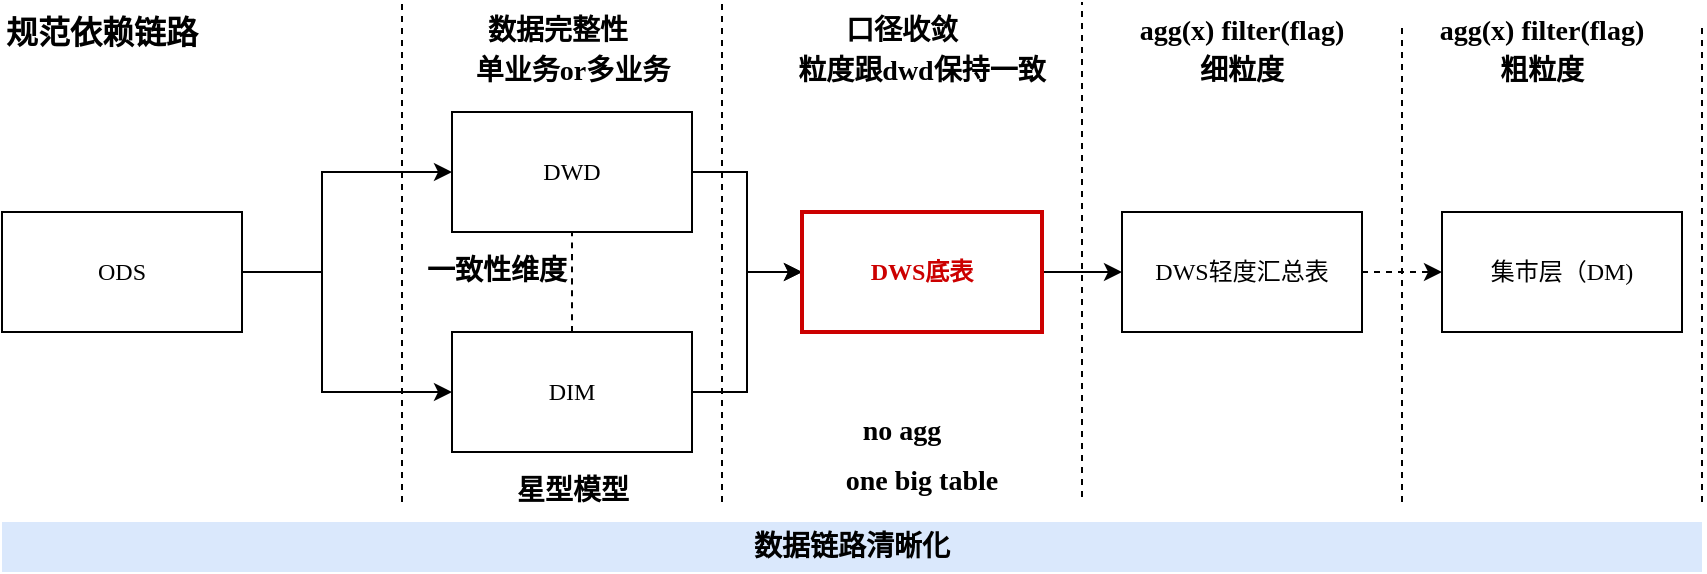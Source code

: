 <mxfile version="21.0.2" type="github">
  <diagram name="第 1 页" id="MpJJtZff5AQATM6ygYIF">
    <mxGraphModel dx="797" dy="411" grid="1" gridSize="10" guides="1" tooltips="1" connect="1" arrows="1" fold="1" page="1" pageScale="1" pageWidth="827" pageHeight="1169" math="0" shadow="0">
      <root>
        <mxCell id="0" />
        <mxCell id="1" parent="0" />
        <mxCell id="arTTNSpRISgWZkCejGCT-1" style="edgeStyle=orthogonalEdgeStyle;rounded=0;orthogonalLoop=1;jettySize=auto;html=1;exitX=1;exitY=0.5;exitDx=0;exitDy=0;fontFamily=微软雅黑;" parent="1" source="arTTNSpRISgWZkCejGCT-3" target="arTTNSpRISgWZkCejGCT-5" edge="1">
          <mxGeometry relative="1" as="geometry">
            <Array as="points">
              <mxPoint x="230" y="545" />
              <mxPoint x="230" y="495" />
            </Array>
          </mxGeometry>
        </mxCell>
        <mxCell id="arTTNSpRISgWZkCejGCT-2" style="edgeStyle=orthogonalEdgeStyle;rounded=0;orthogonalLoop=1;jettySize=auto;html=1;exitX=1;exitY=0.5;exitDx=0;exitDy=0;fontFamily=微软雅黑;" parent="1" source="arTTNSpRISgWZkCejGCT-3" target="arTTNSpRISgWZkCejGCT-7" edge="1">
          <mxGeometry relative="1" as="geometry">
            <Array as="points">
              <mxPoint x="230" y="545" />
              <mxPoint x="230" y="605" />
            </Array>
          </mxGeometry>
        </mxCell>
        <mxCell id="arTTNSpRISgWZkCejGCT-3" value="ODS" style="rounded=0;whiteSpace=wrap;html=1;fontFamily=微软雅黑;" parent="1" diagramCategory="general" diagramName="Rectangle" vertex="1">
          <mxGeometry x="70" y="515" width="120" height="60" as="geometry" />
        </mxCell>
        <mxCell id="arTTNSpRISgWZkCejGCT-4" style="edgeStyle=orthogonalEdgeStyle;rounded=0;orthogonalLoop=1;jettySize=auto;html=1;exitX=1;exitY=0.5;exitDx=0;exitDy=0;entryX=0;entryY=0.5;entryDx=0;entryDy=0;fontFamily=微软雅黑;" parent="1" source="arTTNSpRISgWZkCejGCT-5" target="arTTNSpRISgWZkCejGCT-12" edge="1">
          <mxGeometry relative="1" as="geometry" />
        </mxCell>
        <mxCell id="arTTNSpRISgWZkCejGCT-5" value="DWD" style="rounded=0;whiteSpace=wrap;html=1;fontFamily=微软雅黑;" parent="1" diagramCategory="general" diagramName="Rectangle" vertex="1">
          <mxGeometry x="295" y="465" width="120" height="60" as="geometry" />
        </mxCell>
        <mxCell id="arTTNSpRISgWZkCejGCT-7" value="DIM" style="rounded=0;whiteSpace=wrap;html=1;fontFamily=微软雅黑;" parent="1" diagramCategory="general" diagramName="Rectangle" vertex="1">
          <mxGeometry x="295" y="575" width="120" height="60" as="geometry" />
        </mxCell>
        <mxCell id="arTTNSpRISgWZkCejGCT-9" value="集市层（DM)" style="rounded=0;whiteSpace=wrap;html=1;fontFamily=微软雅黑;" parent="1" diagramCategory="general" diagramName="Rectangle" vertex="1">
          <mxGeometry x="790" y="515" width="120" height="60" as="geometry" />
        </mxCell>
        <mxCell id="arTTNSpRISgWZkCejGCT-10" style="edgeStyle=orthogonalEdgeStyle;rounded=0;orthogonalLoop=1;jettySize=auto;html=1;exitX=1;exitY=0.5;exitDx=0;exitDy=0;entryX=0;entryY=0.5;entryDx=0;entryDy=0;fontFamily=微软雅黑;" parent="1" source="arTTNSpRISgWZkCejGCT-7" target="arTTNSpRISgWZkCejGCT-12" edge="1">
          <mxGeometry relative="1" as="geometry" />
        </mxCell>
        <mxCell id="arTTNSpRISgWZkCejGCT-11" value="&lt;b&gt;&lt;font style=&quot;font-size: 16px;&quot;&gt;规范依赖链路&lt;/font&gt;&lt;/b&gt;" style="text;html=1;strokeColor=none;fillColor=none;align=center;verticalAlign=middle;whiteSpace=wrap;rounded=0;fontFamily=微软雅黑;" parent="1" diagramCategory="general" diagramName="text" vertex="1">
          <mxGeometry x="70" y="415" width="100" height="20" as="geometry" />
        </mxCell>
        <mxCell id="arTTNSpRISgWZkCejGCT-18" style="edgeStyle=orthogonalEdgeStyle;rounded=0;orthogonalLoop=1;jettySize=auto;html=1;exitX=1;exitY=0.5;exitDx=0;exitDy=0;entryX=0;entryY=0.5;entryDx=0;entryDy=0;fontSize=16;fontFamily=微软雅黑;" parent="1" source="arTTNSpRISgWZkCejGCT-12" target="arTTNSpRISgWZkCejGCT-17" edge="1">
          <mxGeometry relative="1" as="geometry" />
        </mxCell>
        <mxCell id="arTTNSpRISgWZkCejGCT-12" value="&lt;b&gt;&lt;font color=&quot;#cc0000&quot;&gt;DWS底表&lt;/font&gt;&lt;/b&gt;" style="rounded=0;whiteSpace=wrap;html=1;strokeColor=#CC0000;strokeWidth=2;fontFamily=微软雅黑;" parent="1" diagramCategory="general" diagramName="Rectangle" vertex="1">
          <mxGeometry x="470" y="515" width="120" height="60" as="geometry" />
        </mxCell>
        <mxCell id="arTTNSpRISgWZkCejGCT-14" value="" style="endArrow=none;dashed=1;html=1;rounded=0;fontSize=16;fontFamily=微软雅黑;" parent="1" edge="1">
          <mxGeometry width="50" height="50" relative="1" as="geometry">
            <mxPoint x="270" y="660" as="sourcePoint" />
            <mxPoint x="270" y="410" as="targetPoint" />
          </mxGeometry>
        </mxCell>
        <mxCell id="arTTNSpRISgWZkCejGCT-15" value="" style="endArrow=none;dashed=1;html=1;rounded=0;fontSize=16;fontFamily=微软雅黑;" parent="1" edge="1">
          <mxGeometry width="50" height="50" relative="1" as="geometry">
            <mxPoint x="430" y="660" as="sourcePoint" />
            <mxPoint x="430" y="410" as="targetPoint" />
          </mxGeometry>
        </mxCell>
        <mxCell id="arTTNSpRISgWZkCejGCT-16" value="" style="endArrow=none;dashed=1;html=1;rounded=0;fontSize=16;exitX=1;exitY=0.75;exitDx=0;exitDy=0;fontFamily=微软雅黑;" parent="1" source="arTTNSpRISgWZkCejGCT-23" edge="1">
          <mxGeometry width="50" height="50" relative="1" as="geometry">
            <mxPoint x="610" y="720" as="sourcePoint" />
            <mxPoint x="610" y="410" as="targetPoint" />
          </mxGeometry>
        </mxCell>
        <mxCell id="arTTNSpRISgWZkCejGCT-19" style="edgeStyle=orthogonalEdgeStyle;rounded=0;orthogonalLoop=1;jettySize=auto;html=1;exitX=1;exitY=0.5;exitDx=0;exitDy=0;entryX=0;entryY=0.5;entryDx=0;entryDy=0;fontSize=16;dashed=1;fontFamily=微软雅黑;" parent="1" source="arTTNSpRISgWZkCejGCT-17" target="arTTNSpRISgWZkCejGCT-9" edge="1">
          <mxGeometry relative="1" as="geometry" />
        </mxCell>
        <mxCell id="arTTNSpRISgWZkCejGCT-17" value="DWS轻度汇总表" style="rounded=0;whiteSpace=wrap;html=1;fontFamily=微软雅黑;" parent="1" diagramCategory="general" diagramName="Rectangle" vertex="1">
          <mxGeometry x="630" y="515" width="120" height="60" as="geometry" />
        </mxCell>
        <mxCell id="arTTNSpRISgWZkCejGCT-20" value="" style="endArrow=none;dashed=1;html=1;rounded=0;fontSize=16;fontFamily=微软雅黑;" parent="1" edge="1">
          <mxGeometry width="50" height="50" relative="1" as="geometry">
            <mxPoint x="770" y="660" as="sourcePoint" />
            <mxPoint x="770" y="420" as="targetPoint" />
          </mxGeometry>
        </mxCell>
        <mxCell id="arTTNSpRISgWZkCejGCT-22" value="口径收敛" style="text;html=1;strokeColor=none;fillColor=none;align=center;verticalAlign=middle;whiteSpace=wrap;rounded=0;fontSize=14;fontStyle=1;fontFamily=微软雅黑;" parent="1" vertex="1">
          <mxGeometry x="440" y="410" width="160" height="30" as="geometry" />
        </mxCell>
        <mxCell id="arTTNSpRISgWZkCejGCT-23" value="one big table" style="text;html=1;strokeColor=none;fillColor=none;align=center;verticalAlign=middle;whiteSpace=wrap;rounded=0;fontSize=14;fontStyle=1;fontFamily=微软雅黑;" parent="1" vertex="1">
          <mxGeometry x="450" y="635" width="160" height="30" as="geometry" />
        </mxCell>
        <mxCell id="arTTNSpRISgWZkCejGCT-24" value="星型模型" style="text;html=1;strokeColor=none;fillColor=none;align=center;verticalAlign=middle;whiteSpace=wrap;rounded=0;fontSize=14;fontStyle=1;fontFamily=微软雅黑;" parent="1" vertex="1">
          <mxGeometry x="287.5" y="640" width="135" height="30" as="geometry" />
        </mxCell>
        <mxCell id="arTTNSpRISgWZkCejGCT-25" value="粒度跟dwd保持一致" style="text;html=1;strokeColor=none;fillColor=none;align=center;verticalAlign=middle;whiteSpace=wrap;rounded=0;fontSize=14;fontStyle=1;fontFamily=微软雅黑;" parent="1" vertex="1">
          <mxGeometry x="450" y="430" width="160" height="30" as="geometry" />
        </mxCell>
        <mxCell id="arTTNSpRISgWZkCejGCT-26" value="agg(x) filter(flag)" style="text;html=1;strokeColor=none;fillColor=none;align=center;verticalAlign=middle;whiteSpace=wrap;rounded=0;fontSize=14;fontStyle=1;fontFamily=微软雅黑;" parent="1" vertex="1">
          <mxGeometry x="620" y="410" width="140" height="30" as="geometry" />
        </mxCell>
        <mxCell id="arTTNSpRISgWZkCejGCT-27" value="" style="endArrow=none;dashed=1;html=1;rounded=0;fontSize=16;fontFamily=微软雅黑;" parent="1" edge="1">
          <mxGeometry width="50" height="50" relative="1" as="geometry">
            <mxPoint x="920" y="660" as="sourcePoint" />
            <mxPoint x="920" y="420" as="targetPoint" />
          </mxGeometry>
        </mxCell>
        <mxCell id="arTTNSpRISgWZkCejGCT-28" value="单业务or多业务" style="text;html=1;strokeColor=none;fillColor=none;align=center;verticalAlign=middle;whiteSpace=wrap;rounded=0;fontSize=14;fontStyle=1;fontFamily=微软雅黑;" parent="1" vertex="1">
          <mxGeometry x="282.5" y="430" width="145" height="30" as="geometry" />
        </mxCell>
        <mxCell id="arTTNSpRISgWZkCejGCT-29" value="agg(x) filter(flag)" style="text;html=1;strokeColor=none;fillColor=none;align=center;verticalAlign=middle;whiteSpace=wrap;rounded=0;fontSize=14;fontStyle=1;fontFamily=微软雅黑;" parent="1" vertex="1">
          <mxGeometry x="770" y="410" width="140" height="30" as="geometry" />
        </mxCell>
        <mxCell id="arTTNSpRISgWZkCejGCT-30" value="no agg" style="text;html=1;strokeColor=none;fillColor=none;align=center;verticalAlign=middle;whiteSpace=wrap;rounded=0;fontSize=14;fontStyle=1;fontFamily=微软雅黑;" parent="1" vertex="1">
          <mxGeometry x="440" y="610" width="160" height="30" as="geometry" />
        </mxCell>
        <mxCell id="arTTNSpRISgWZkCejGCT-31" value="数据完整性" style="text;html=1;strokeColor=none;fillColor=none;align=center;verticalAlign=middle;whiteSpace=wrap;rounded=0;fontSize=14;fontStyle=1;fontFamily=微软雅黑;" parent="1" vertex="1">
          <mxGeometry x="267.5" y="410" width="160" height="30" as="geometry" />
        </mxCell>
        <mxCell id="arTTNSpRISgWZkCejGCT-32" value="细粒度" style="text;html=1;strokeColor=none;fillColor=none;align=center;verticalAlign=middle;whiteSpace=wrap;rounded=0;fontSize=14;fontStyle=1;fontFamily=微软雅黑;" parent="1" vertex="1">
          <mxGeometry x="610" y="430" width="160" height="30" as="geometry" />
        </mxCell>
        <mxCell id="arTTNSpRISgWZkCejGCT-33" value="粗粒度" style="text;html=1;strokeColor=none;fillColor=none;align=center;verticalAlign=middle;whiteSpace=wrap;rounded=0;fontSize=14;fontStyle=1;fontFamily=微软雅黑;" parent="1" vertex="1">
          <mxGeometry x="760" y="430" width="160" height="30" as="geometry" />
        </mxCell>
        <mxCell id="arTTNSpRISgWZkCejGCT-34" value="&lt;font color=&quot;#000000&quot;&gt;&lt;b&gt;数据链路清晰化&lt;/b&gt;&lt;/font&gt;" style="rounded=0;whiteSpace=wrap;html=1;strokeColor=none;strokeWidth=1;fontSize=14;fillColor=#dae8fc;fontFamily=微软雅黑;" parent="1" vertex="1">
          <mxGeometry x="70" y="670" width="850" height="25" as="geometry" />
        </mxCell>
        <mxCell id="arTTNSpRISgWZkCejGCT-35" value="一致性维度" style="text;html=1;strokeColor=none;fillColor=none;align=center;verticalAlign=middle;whiteSpace=wrap;rounded=0;fontSize=14;fontStyle=1;fontFamily=微软雅黑;" parent="1" vertex="1">
          <mxGeometry x="250" y="530" width="135" height="30" as="geometry" />
        </mxCell>
        <mxCell id="arTTNSpRISgWZkCejGCT-37" value="" style="endArrow=none;html=1;dashed=1;fontSize=14;fontColor=#000000;curved=1;entryX=0.5;entryY=1;entryDx=0;entryDy=0;fontFamily=微软雅黑;" parent="1" source="arTTNSpRISgWZkCejGCT-7" target="arTTNSpRISgWZkCejGCT-5" edge="1">
          <mxGeometry width="50" height="50" relative="1" as="geometry">
            <mxPoint x="160" y="810" as="sourcePoint" />
            <mxPoint x="210" y="760" as="targetPoint" />
          </mxGeometry>
        </mxCell>
      </root>
    </mxGraphModel>
  </diagram>
</mxfile>
